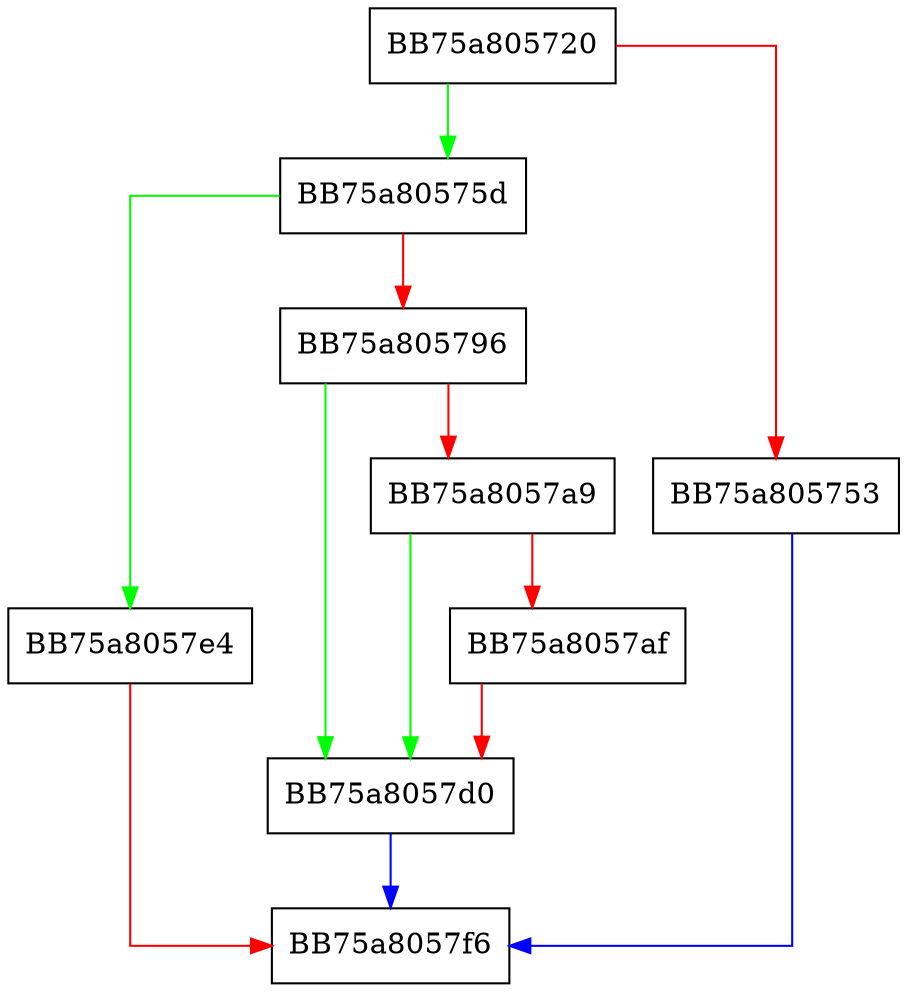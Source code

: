 digraph Read {
  node [shape="box"];
  graph [splines=ortho];
  BB75a805720 -> BB75a80575d [color="green"];
  BB75a805720 -> BB75a805753 [color="red"];
  BB75a805753 -> BB75a8057f6 [color="blue"];
  BB75a80575d -> BB75a8057e4 [color="green"];
  BB75a80575d -> BB75a805796 [color="red"];
  BB75a805796 -> BB75a8057d0 [color="green"];
  BB75a805796 -> BB75a8057a9 [color="red"];
  BB75a8057a9 -> BB75a8057d0 [color="green"];
  BB75a8057a9 -> BB75a8057af [color="red"];
  BB75a8057af -> BB75a8057d0 [color="red"];
  BB75a8057d0 -> BB75a8057f6 [color="blue"];
  BB75a8057e4 -> BB75a8057f6 [color="red"];
}